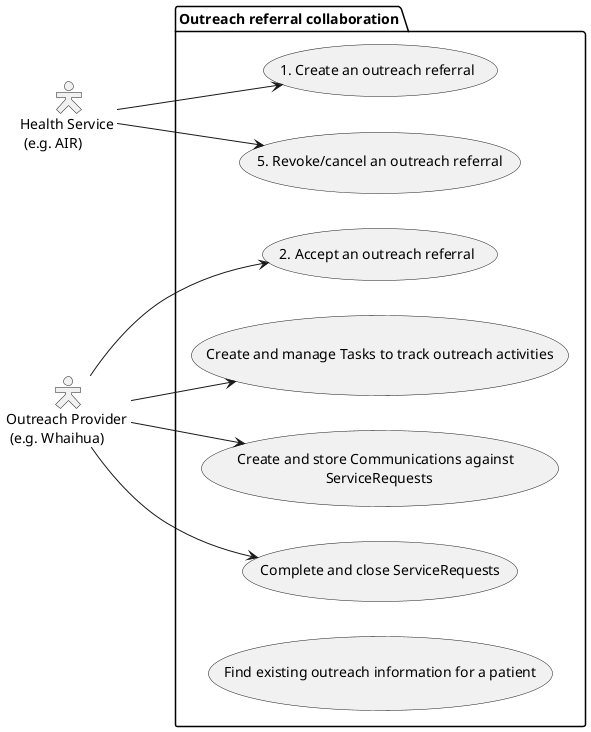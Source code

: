 @startuml

skinparam actorStyle Hollow
left to right direction

actor "Health Service \n (e.g. AIR)" as h
actor "Outreach Provider \n (e.g. Whaihua)" as o

package "Outreach referral collaboration" {
    usecase "1. Create an outreach referral" as UC1
    usecase "5. Revoke/cancel an outreach referral" as UC2
    usecase "2. Accept an outreach referral" as UC3
    usecase "Create and manage Tasks to track outreach activities" as UC4
    usecase "Create and store Communications against \n ServiceRequests" as UC5
    usecase "Complete and close ServiceRequests" as UC6
    usecase "Find existing outreach information for a patient" as UC7
}

h --> UC1
h --> UC2
o --> UC3
o --> UC4
o --> UC5
o --> UC6


@enduml